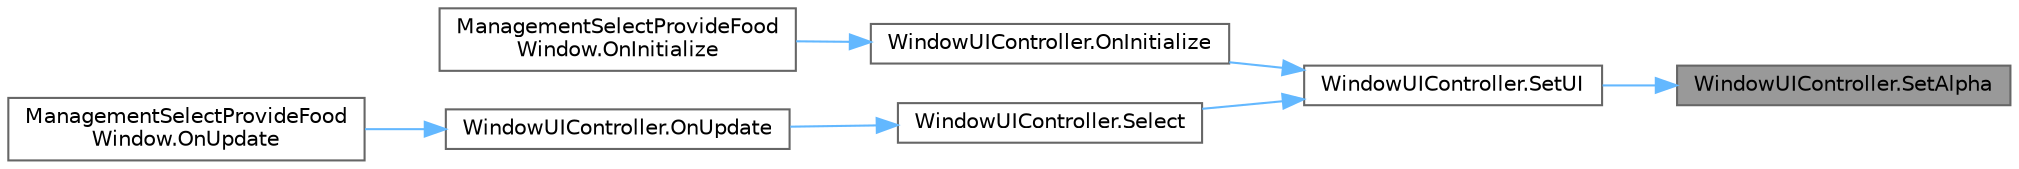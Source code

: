 digraph "WindowUIController.SetAlpha"
{
 // LATEX_PDF_SIZE
  bgcolor="transparent";
  edge [fontname=Helvetica,fontsize=10,labelfontname=Helvetica,labelfontsize=10];
  node [fontname=Helvetica,fontsize=10,shape=box,height=0.2,width=0.4];
  rankdir="RL";
  Node1 [id="Node000001",label="WindowUIController.SetAlpha",height=0.2,width=0.4,color="gray40", fillcolor="grey60", style="filled", fontcolor="black",tooltip="色をセット"];
  Node1 -> Node2 [id="edge1_Node000001_Node000002",dir="back",color="steelblue1",style="solid",tooltip=" "];
  Node2 [id="Node000002",label="WindowUIController.SetUI",height=0.2,width=0.4,color="grey40", fillcolor="white", style="filled",URL="$class_window_u_i_controller.html#a04ec023bd90edffc015c967aaf942ebb",tooltip="UIをセットする"];
  Node2 -> Node3 [id="edge2_Node000002_Node000003",dir="back",color="steelblue1",style="solid",tooltip=" "];
  Node3 [id="Node000003",label="WindowUIController.OnInitialize",height=0.2,width=0.4,color="grey40", fillcolor="white", style="filled",URL="$class_window_u_i_controller.html#a74c822fe466c483d97399d4df75d5fd6",tooltip="初期化処理"];
  Node3 -> Node4 [id="edge3_Node000003_Node000004",dir="back",color="steelblue1",style="solid",tooltip=" "];
  Node4 [id="Node000004",label="ManagementSelectProvideFood\lWindow.OnInitialize",height=0.2,width=0.4,color="grey40", fillcolor="white", style="filled",URL="$class_management_select_provide_food_window.html#ab7f4acc38ed4984be9b4b182eab8cbaa",tooltip=" "];
  Node2 -> Node5 [id="edge4_Node000002_Node000005",dir="back",color="steelblue1",style="solid",tooltip=" "];
  Node5 [id="Node000005",label="WindowUIController.Select",height=0.2,width=0.4,color="grey40", fillcolor="white", style="filled",URL="$class_window_u_i_controller.html#acaedd3b56c31e4eb070a5fc9c2242b12",tooltip=" "];
  Node5 -> Node6 [id="edge5_Node000005_Node000006",dir="back",color="steelblue1",style="solid",tooltip=" "];
  Node6 [id="Node000006",label="WindowUIController.OnUpdate",height=0.2,width=0.4,color="grey40", fillcolor="white", style="filled",URL="$class_window_u_i_controller.html#a883d549975cad2ed0e98c77dc39b0a5f",tooltip="実行処理"];
  Node6 -> Node7 [id="edge6_Node000006_Node000007",dir="back",color="steelblue1",style="solid",tooltip=" "];
  Node7 [id="Node000007",label="ManagementSelectProvideFood\lWindow.OnUpdate",height=0.2,width=0.4,color="grey40", fillcolor="white", style="filled",URL="$class_management_select_provide_food_window.html#ae7c918611d49b0020ad2d1e673c4ccf5",tooltip=" "];
}
